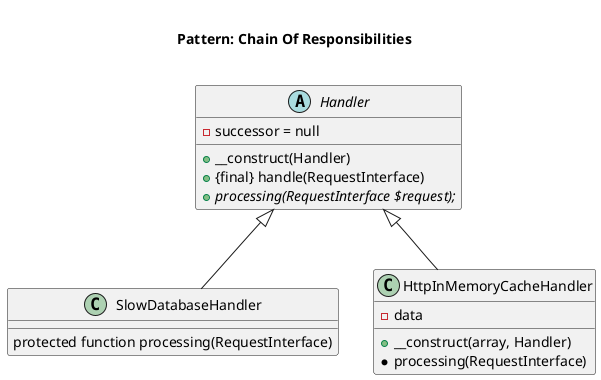 @startuml
    Title <size:20>\nPattern: Chain Of Responsibilities\n

    abstract Handler {
        - successor = null
        + __construct(Handler)
        + {final} handle(RequestInterface)
        + {abstract} processing(RequestInterface $request);
    }

    class SlowDatabaseHandler extends Handler {
        protected function processing(RequestInterface)
    }

    class HttpInMemoryCacheHandler extends Handler {
        - data
        + __construct(array, Handler)
        * processing(RequestInterface)
    }

@enduml